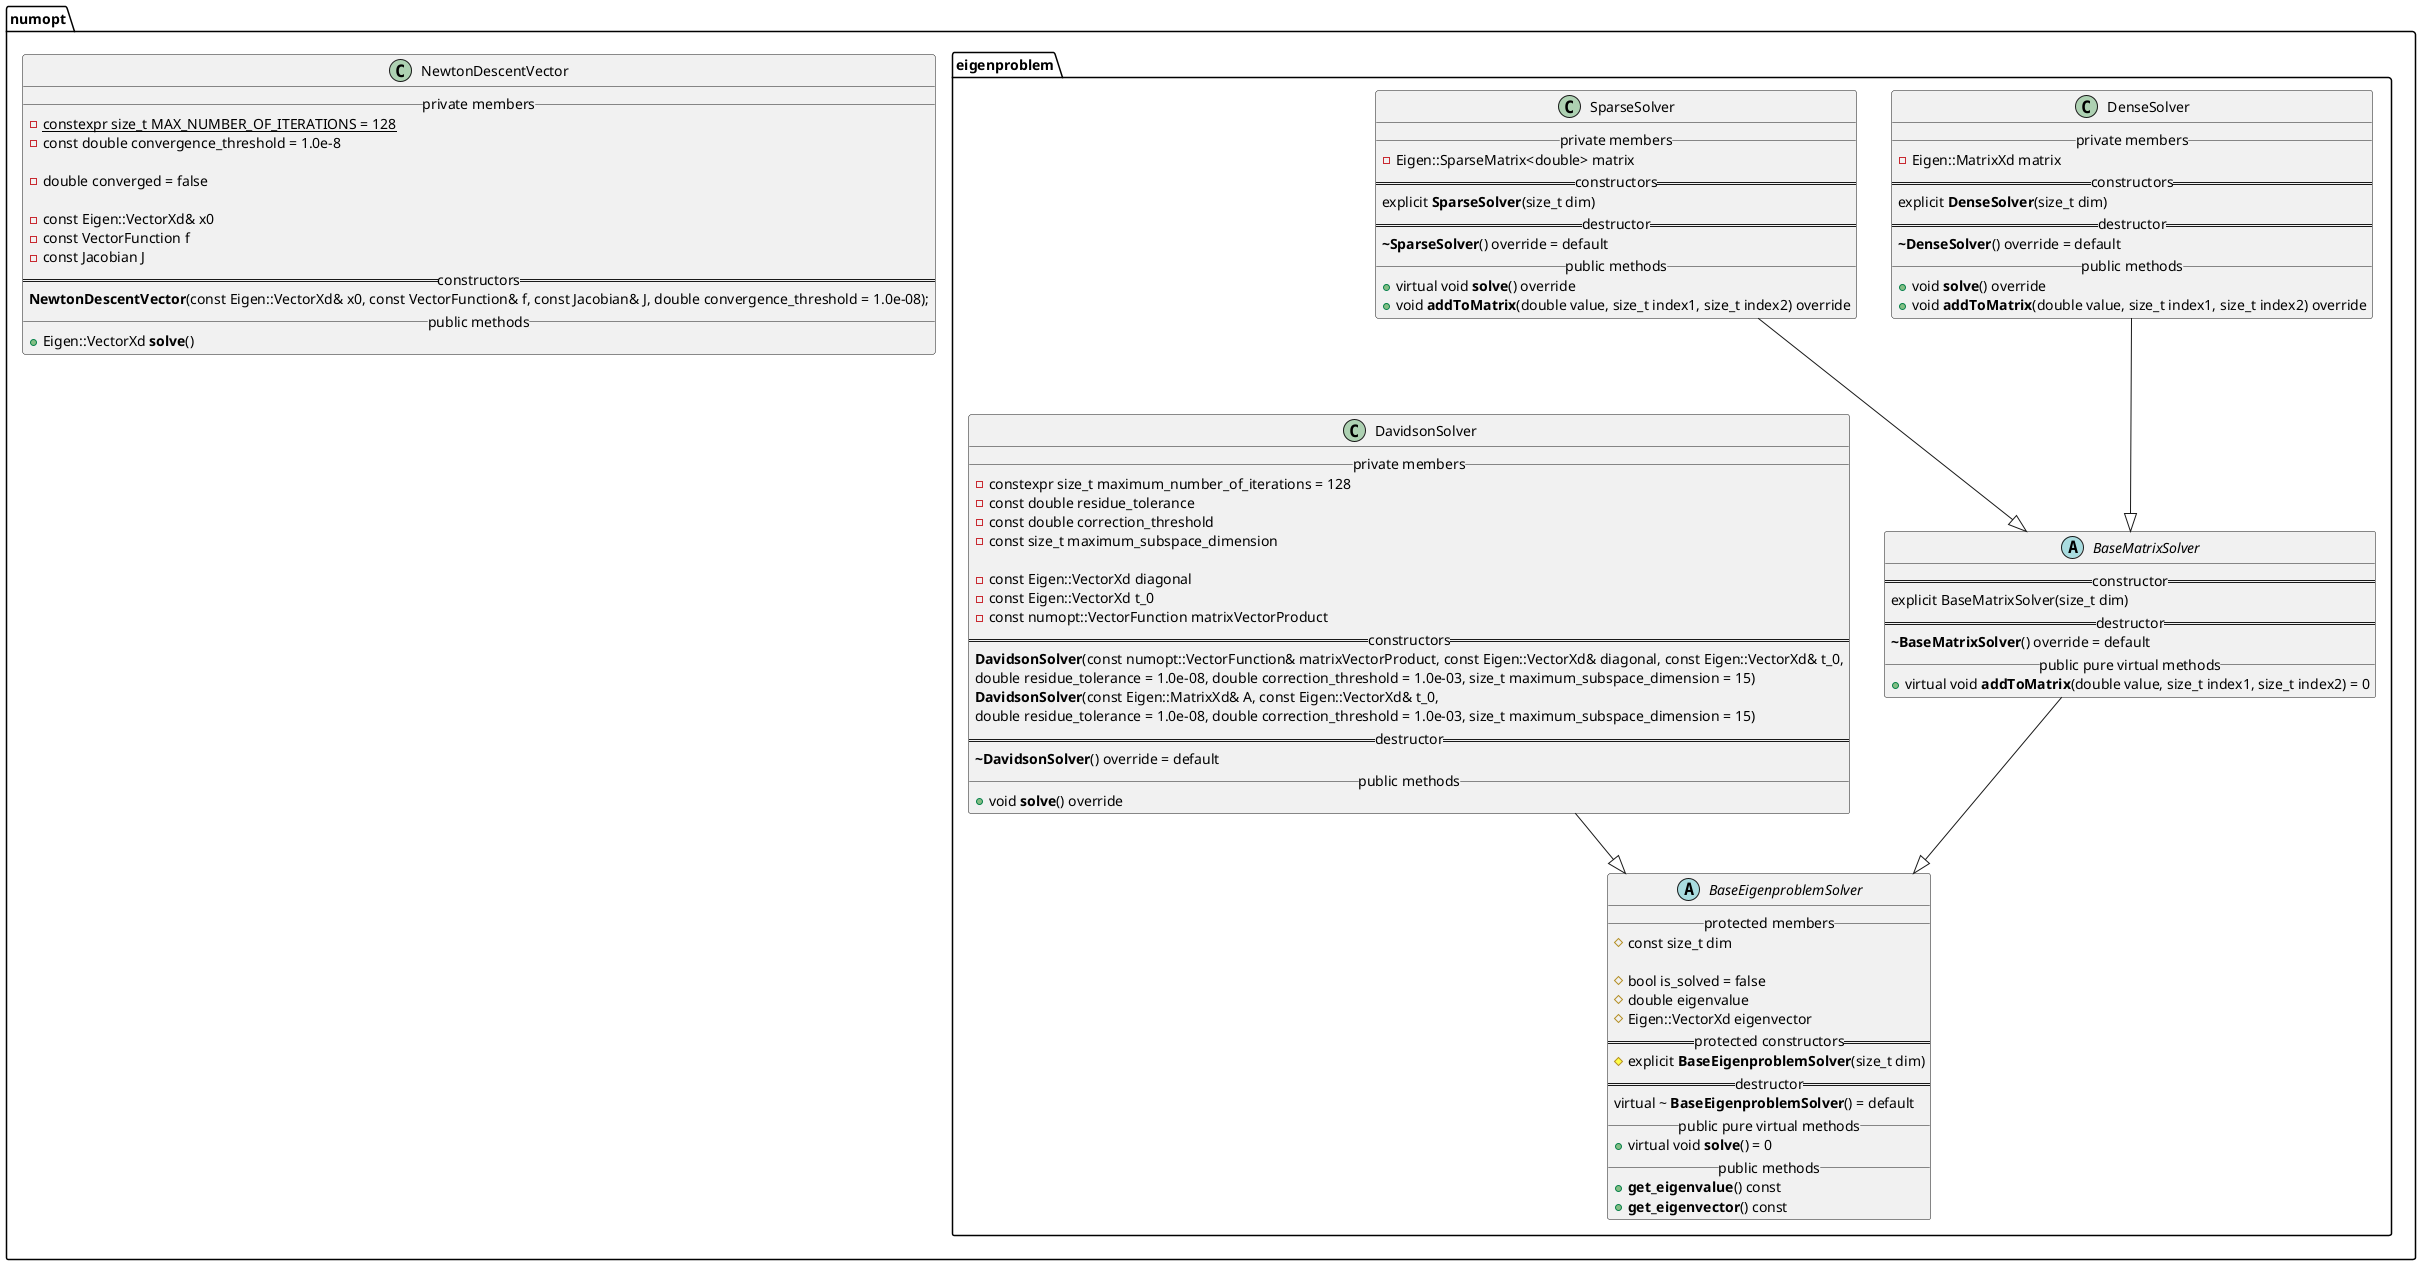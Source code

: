 @startuml

namespace numopt {


    class NewtonDescentVector {
        __ private members __
            - {static} constexpr size_t MAX_NUMBER_OF_ITERATIONS = 128
            - const double convergence_threshold = 1.0e-8

            - double converged = false

            - const Eigen::VectorXd& x0
            - const VectorFunction f
            - const Jacobian J
        == constructors ==
            **NewtonDescentVector**(const Eigen::VectorXd& x0, const VectorFunction& f, const Jacobian& J, double convergence_threshold = 1.0e-08);
        __ public methods __
            + Eigen::VectorXd **solve**()
    }



    namespace eigenproblem {


        abstract class BaseEigenproblemSolver {
            __ protected members __
                # const size_t dim

                # bool is_solved = false
                # double eigenvalue
                # Eigen::VectorXd eigenvector
            == protected constructors ==
                # explicit **BaseEigenproblemSolver**(size_t dim)
            == destructor ==
                virtual ~ **BaseEigenproblemSolver**() = default
            __ public pure virtual methods __
                + virtual void **solve**() = 0
            __ public methods __
                + **get_eigenvalue**() const
                + **get_eigenvector**() const
        }

        BaseMatrixSolver --|> BaseEigenproblemSolver
        abstract class BaseMatrixSolver {
            == constructor ==
                explicit BaseMatrixSolver(size_t dim)
            == destructor ==
                **~BaseMatrixSolver**() override = default
            __ public pure virtual methods __
                + virtual void **addToMatrix**(double value, size_t index1, size_t index2) = 0
        }


        DenseSolver --|> BaseMatrixSolver
        class DenseSolver {
            __ private members __
                - Eigen::MatrixXd matrix
            == constructors ==
                explicit **DenseSolver**(size_t dim)
            == destructor ==
                 **~DenseSolver**() override = default
            __ public methods __
                + void **solve**() override
                + void **addToMatrix**(double value, size_t index1, size_t index2) override
        }


        SparseSolver --|> BaseMatrixSolver
        class SparseSolver {
            __ private members __
                - Eigen::SparseMatrix<double> matrix
            == constructors ==
                explicit **SparseSolver**(size_t dim)
            == destructor ==
                 **~SparseSolver**() override = default
            __ public methods __
                + virtual void **solve**() override
                + void **addToMatrix**(double value, size_t index1, size_t index2) override
        }


        DavidsonSolver --|> BaseEigenproblemSolver
        class DavidsonSolver {
            __ private members __
                - constexpr size_t maximum_number_of_iterations = 128
                - const double residue_tolerance
                - const double correction_threshold
                - const size_t maximum_subspace_dimension

                - const Eigen::VectorXd diagonal
                - const Eigen::VectorXd t_0
                - const numopt::VectorFunction matrixVectorProduct
            == constructors ==
                **DavidsonSolver**(const numopt::VectorFunction& matrixVectorProduct, const Eigen::VectorXd& diagonal, const Eigen::VectorXd& t_0,
                double residue_tolerance = 1.0e-08, double correction_threshold = 1.0e-03, size_t maximum_subspace_dimension = 15)
                **DavidsonSolver**(const Eigen::MatrixXd& A, const Eigen::VectorXd& t_0,
                double residue_tolerance = 1.0e-08, double correction_threshold = 1.0e-03, size_t maximum_subspace_dimension = 15)
            == destructor ==
                 **~DavidsonSolver**() override = default
            __ public methods __
                + void **solve**() override
        }


    }


}

@enduml